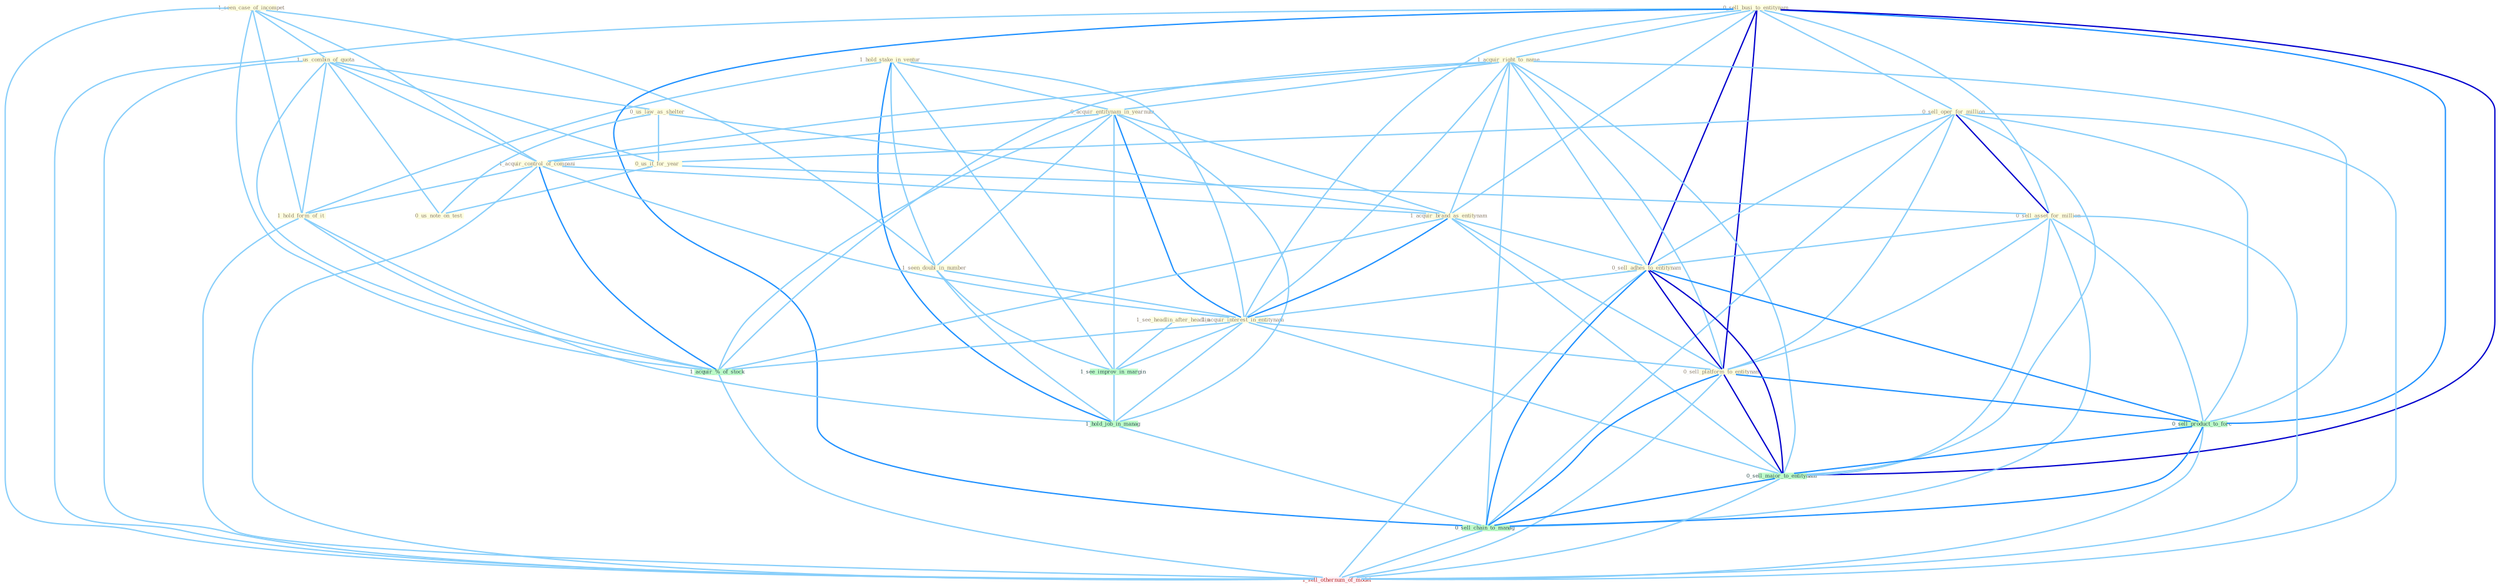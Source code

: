 Graph G{ 
    node
    [shape=polygon,style=filled,width=.5,height=.06,color="#BDFCC9",fixedsize=true,fontsize=4,
    fontcolor="#2f4f4f"];
    {node
    [color="#ffffe0", fontcolor="#8b7d6b"] "1_seen_case_of_incompet " "1_hold_stake_in_ventur " "0_sell_busi_to_entitynam " "1_us_combin_of_quota " "0_sell_oper_for_million " "1_acquir_right_to_name " "0_acquir_entitynam_in_yearnum " "0_us_law_as_shelter " "0_us_it_for_year " "1_acquir_control_of_compani " "0_sell_asset_for_million " "1_hold_form_of_it " "0_us_note_on_test " "1_acquir_brand_as_entitynam " "1_seen_doubl_in_number " "0_sell_adhes_to_entitynam " "1_acquir_interest_in_entitynam " "1_see_headlin_after_headlin " "0_sell_platform_to_entitynam "}
{node [color="#fff0f5", fontcolor="#b22222"] "1_sell_othernum_of_model "}
edge [color="#B0E2FF"];

	"1_seen_case_of_incompet " -- "1_us_combin_of_quota " [w="1", color="#87cefa" ];
	"1_seen_case_of_incompet " -- "1_acquir_control_of_compani " [w="1", color="#87cefa" ];
	"1_seen_case_of_incompet " -- "1_hold_form_of_it " [w="1", color="#87cefa" ];
	"1_seen_case_of_incompet " -- "1_seen_doubl_in_number " [w="1", color="#87cefa" ];
	"1_seen_case_of_incompet " -- "1_acquir_%_of_stock " [w="1", color="#87cefa" ];
	"1_seen_case_of_incompet " -- "1_sell_othernum_of_model " [w="1", color="#87cefa" ];
	"1_hold_stake_in_ventur " -- "0_acquir_entitynam_in_yearnum " [w="1", color="#87cefa" ];
	"1_hold_stake_in_ventur " -- "1_hold_form_of_it " [w="1", color="#87cefa" ];
	"1_hold_stake_in_ventur " -- "1_seen_doubl_in_number " [w="1", color="#87cefa" ];
	"1_hold_stake_in_ventur " -- "1_acquir_interest_in_entitynam " [w="1", color="#87cefa" ];
	"1_hold_stake_in_ventur " -- "1_see_improv_in_margin " [w="1", color="#87cefa" ];
	"1_hold_stake_in_ventur " -- "1_hold_job_in_manag " [w="2", color="#1e90ff" , len=0.8];
	"0_sell_busi_to_entitynam " -- "0_sell_oper_for_million " [w="1", color="#87cefa" ];
	"0_sell_busi_to_entitynam " -- "1_acquir_right_to_name " [w="1", color="#87cefa" ];
	"0_sell_busi_to_entitynam " -- "0_sell_asset_for_million " [w="1", color="#87cefa" ];
	"0_sell_busi_to_entitynam " -- "1_acquir_brand_as_entitynam " [w="1", color="#87cefa" ];
	"0_sell_busi_to_entitynam " -- "0_sell_adhes_to_entitynam " [w="3", color="#0000cd" , len=0.6];
	"0_sell_busi_to_entitynam " -- "1_acquir_interest_in_entitynam " [w="1", color="#87cefa" ];
	"0_sell_busi_to_entitynam " -- "0_sell_platform_to_entitynam " [w="3", color="#0000cd" , len=0.6];
	"0_sell_busi_to_entitynam " -- "0_sell_product_to_forc " [w="2", color="#1e90ff" , len=0.8];
	"0_sell_busi_to_entitynam " -- "0_sell_major_to_entitynam " [w="3", color="#0000cd" , len=0.6];
	"0_sell_busi_to_entitynam " -- "0_sell_chain_to_manag " [w="2", color="#1e90ff" , len=0.8];
	"0_sell_busi_to_entitynam " -- "1_sell_othernum_of_model " [w="1", color="#87cefa" ];
	"1_us_combin_of_quota " -- "0_us_law_as_shelter " [w="1", color="#87cefa" ];
	"1_us_combin_of_quota " -- "0_us_it_for_year " [w="1", color="#87cefa" ];
	"1_us_combin_of_quota " -- "1_acquir_control_of_compani " [w="1", color="#87cefa" ];
	"1_us_combin_of_quota " -- "1_hold_form_of_it " [w="1", color="#87cefa" ];
	"1_us_combin_of_quota " -- "0_us_note_on_test " [w="1", color="#87cefa" ];
	"1_us_combin_of_quota " -- "1_acquir_%_of_stock " [w="1", color="#87cefa" ];
	"1_us_combin_of_quota " -- "1_sell_othernum_of_model " [w="1", color="#87cefa" ];
	"0_sell_oper_for_million " -- "0_us_it_for_year " [w="1", color="#87cefa" ];
	"0_sell_oper_for_million " -- "0_sell_asset_for_million " [w="3", color="#0000cd" , len=0.6];
	"0_sell_oper_for_million " -- "0_sell_adhes_to_entitynam " [w="1", color="#87cefa" ];
	"0_sell_oper_for_million " -- "0_sell_platform_to_entitynam " [w="1", color="#87cefa" ];
	"0_sell_oper_for_million " -- "0_sell_product_to_forc " [w="1", color="#87cefa" ];
	"0_sell_oper_for_million " -- "0_sell_major_to_entitynam " [w="1", color="#87cefa" ];
	"0_sell_oper_for_million " -- "0_sell_chain_to_manag " [w="1", color="#87cefa" ];
	"0_sell_oper_for_million " -- "1_sell_othernum_of_model " [w="1", color="#87cefa" ];
	"1_acquir_right_to_name " -- "0_acquir_entitynam_in_yearnum " [w="1", color="#87cefa" ];
	"1_acquir_right_to_name " -- "1_acquir_control_of_compani " [w="1", color="#87cefa" ];
	"1_acquir_right_to_name " -- "1_acquir_brand_as_entitynam " [w="1", color="#87cefa" ];
	"1_acquir_right_to_name " -- "0_sell_adhes_to_entitynam " [w="1", color="#87cefa" ];
	"1_acquir_right_to_name " -- "1_acquir_interest_in_entitynam " [w="1", color="#87cefa" ];
	"1_acquir_right_to_name " -- "0_sell_platform_to_entitynam " [w="1", color="#87cefa" ];
	"1_acquir_right_to_name " -- "1_acquir_%_of_stock " [w="1", color="#87cefa" ];
	"1_acquir_right_to_name " -- "0_sell_product_to_forc " [w="1", color="#87cefa" ];
	"1_acquir_right_to_name " -- "0_sell_major_to_entitynam " [w="1", color="#87cefa" ];
	"1_acquir_right_to_name " -- "0_sell_chain_to_manag " [w="1", color="#87cefa" ];
	"0_acquir_entitynam_in_yearnum " -- "1_acquir_control_of_compani " [w="1", color="#87cefa" ];
	"0_acquir_entitynam_in_yearnum " -- "1_acquir_brand_as_entitynam " [w="1", color="#87cefa" ];
	"0_acquir_entitynam_in_yearnum " -- "1_seen_doubl_in_number " [w="1", color="#87cefa" ];
	"0_acquir_entitynam_in_yearnum " -- "1_acquir_interest_in_entitynam " [w="2", color="#1e90ff" , len=0.8];
	"0_acquir_entitynam_in_yearnum " -- "1_see_improv_in_margin " [w="1", color="#87cefa" ];
	"0_acquir_entitynam_in_yearnum " -- "1_acquir_%_of_stock " [w="1", color="#87cefa" ];
	"0_acquir_entitynam_in_yearnum " -- "1_hold_job_in_manag " [w="1", color="#87cefa" ];
	"0_us_law_as_shelter " -- "0_us_it_for_year " [w="1", color="#87cefa" ];
	"0_us_law_as_shelter " -- "0_us_note_on_test " [w="1", color="#87cefa" ];
	"0_us_law_as_shelter " -- "1_acquir_brand_as_entitynam " [w="1", color="#87cefa" ];
	"0_us_it_for_year " -- "0_sell_asset_for_million " [w="1", color="#87cefa" ];
	"0_us_it_for_year " -- "0_us_note_on_test " [w="1", color="#87cefa" ];
	"1_acquir_control_of_compani " -- "1_hold_form_of_it " [w="1", color="#87cefa" ];
	"1_acquir_control_of_compani " -- "1_acquir_brand_as_entitynam " [w="1", color="#87cefa" ];
	"1_acquir_control_of_compani " -- "1_acquir_interest_in_entitynam " [w="1", color="#87cefa" ];
	"1_acquir_control_of_compani " -- "1_acquir_%_of_stock " [w="2", color="#1e90ff" , len=0.8];
	"1_acquir_control_of_compani " -- "1_sell_othernum_of_model " [w="1", color="#87cefa" ];
	"0_sell_asset_for_million " -- "0_sell_adhes_to_entitynam " [w="1", color="#87cefa" ];
	"0_sell_asset_for_million " -- "0_sell_platform_to_entitynam " [w="1", color="#87cefa" ];
	"0_sell_asset_for_million " -- "0_sell_product_to_forc " [w="1", color="#87cefa" ];
	"0_sell_asset_for_million " -- "0_sell_major_to_entitynam " [w="1", color="#87cefa" ];
	"0_sell_asset_for_million " -- "0_sell_chain_to_manag " [w="1", color="#87cefa" ];
	"0_sell_asset_for_million " -- "1_sell_othernum_of_model " [w="1", color="#87cefa" ];
	"1_hold_form_of_it " -- "1_acquir_%_of_stock " [w="1", color="#87cefa" ];
	"1_hold_form_of_it " -- "1_hold_job_in_manag " [w="1", color="#87cefa" ];
	"1_hold_form_of_it " -- "1_sell_othernum_of_model " [w="1", color="#87cefa" ];
	"1_acquir_brand_as_entitynam " -- "0_sell_adhes_to_entitynam " [w="1", color="#87cefa" ];
	"1_acquir_brand_as_entitynam " -- "1_acquir_interest_in_entitynam " [w="2", color="#1e90ff" , len=0.8];
	"1_acquir_brand_as_entitynam " -- "0_sell_platform_to_entitynam " [w="1", color="#87cefa" ];
	"1_acquir_brand_as_entitynam " -- "1_acquir_%_of_stock " [w="1", color="#87cefa" ];
	"1_acquir_brand_as_entitynam " -- "0_sell_major_to_entitynam " [w="1", color="#87cefa" ];
	"1_seen_doubl_in_number " -- "1_acquir_interest_in_entitynam " [w="1", color="#87cefa" ];
	"1_seen_doubl_in_number " -- "1_see_improv_in_margin " [w="1", color="#87cefa" ];
	"1_seen_doubl_in_number " -- "1_hold_job_in_manag " [w="1", color="#87cefa" ];
	"0_sell_adhes_to_entitynam " -- "1_acquir_interest_in_entitynam " [w="1", color="#87cefa" ];
	"0_sell_adhes_to_entitynam " -- "0_sell_platform_to_entitynam " [w="3", color="#0000cd" , len=0.6];
	"0_sell_adhes_to_entitynam " -- "0_sell_product_to_forc " [w="2", color="#1e90ff" , len=0.8];
	"0_sell_adhes_to_entitynam " -- "0_sell_major_to_entitynam " [w="3", color="#0000cd" , len=0.6];
	"0_sell_adhes_to_entitynam " -- "0_sell_chain_to_manag " [w="2", color="#1e90ff" , len=0.8];
	"0_sell_adhes_to_entitynam " -- "1_sell_othernum_of_model " [w="1", color="#87cefa" ];
	"1_acquir_interest_in_entitynam " -- "0_sell_platform_to_entitynam " [w="1", color="#87cefa" ];
	"1_acquir_interest_in_entitynam " -- "1_see_improv_in_margin " [w="1", color="#87cefa" ];
	"1_acquir_interest_in_entitynam " -- "1_acquir_%_of_stock " [w="1", color="#87cefa" ];
	"1_acquir_interest_in_entitynam " -- "1_hold_job_in_manag " [w="1", color="#87cefa" ];
	"1_acquir_interest_in_entitynam " -- "0_sell_major_to_entitynam " [w="1", color="#87cefa" ];
	"1_see_headlin_after_headlin " -- "1_see_improv_in_margin " [w="1", color="#87cefa" ];
	"0_sell_platform_to_entitynam " -- "0_sell_product_to_forc " [w="2", color="#1e90ff" , len=0.8];
	"0_sell_platform_to_entitynam " -- "0_sell_major_to_entitynam " [w="3", color="#0000cd" , len=0.6];
	"0_sell_platform_to_entitynam " -- "0_sell_chain_to_manag " [w="2", color="#1e90ff" , len=0.8];
	"0_sell_platform_to_entitynam " -- "1_sell_othernum_of_model " [w="1", color="#87cefa" ];
	"1_see_improv_in_margin " -- "1_hold_job_in_manag " [w="1", color="#87cefa" ];
	"1_acquir_%_of_stock " -- "1_sell_othernum_of_model " [w="1", color="#87cefa" ];
	"1_hold_job_in_manag " -- "0_sell_chain_to_manag " [w="1", color="#87cefa" ];
	"0_sell_product_to_forc " -- "0_sell_major_to_entitynam " [w="2", color="#1e90ff" , len=0.8];
	"0_sell_product_to_forc " -- "0_sell_chain_to_manag " [w="2", color="#1e90ff" , len=0.8];
	"0_sell_product_to_forc " -- "1_sell_othernum_of_model " [w="1", color="#87cefa" ];
	"0_sell_major_to_entitynam " -- "0_sell_chain_to_manag " [w="2", color="#1e90ff" , len=0.8];
	"0_sell_major_to_entitynam " -- "1_sell_othernum_of_model " [w="1", color="#87cefa" ];
	"0_sell_chain_to_manag " -- "1_sell_othernum_of_model " [w="1", color="#87cefa" ];
}